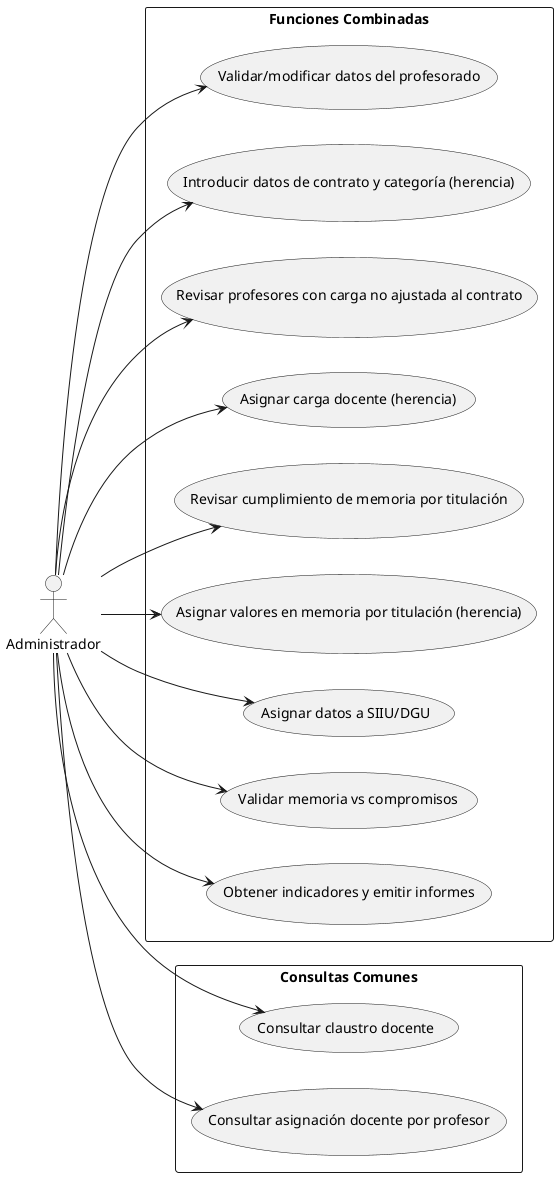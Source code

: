 @startuml
left to right direction

actor "Administrador" as A_Administrador

rectangle "Funciones Combinadas" {
    usecase "Validar/modificar datos del profesorado" as UC1
    usecase "Introducir datos de contrato y categoría (herencia)" as UC2
    usecase "Revisar profesores con carga no ajustada al contrato" as UC3
    usecase "Asignar carga docente (herencia)" as UC4
    usecase "Revisar cumplimiento de memoria por titulación" as UC5
    usecase "Asignar valores en memoria por titulación (herencia)" as UC6
    usecase "Asignar datos a SIIU/DGU" as UC7
    usecase "Validar memoria vs compromisos" as UC8
    usecase "Obtener indicadores y emitir informes" as UC9
}

rectangle "Consultas Comunes" {
    usecase "Consultar claustro docente" as UC10
    usecase "Consultar asignación docente por profesor" as UC11
}

A_Administrador --> UC1
A_Administrador --> UC2
A_Administrador --> UC3
A_Administrador --> UC4
A_Administrador --> UC5
A_Administrador --> UC6
A_Administrador --> UC7
A_Administrador --> UC8
A_Administrador --> UC9
A_Administrador --> UC10
A_Administrador --> UC11

@enduml
